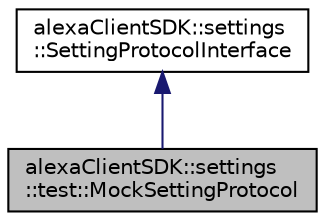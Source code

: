 digraph "alexaClientSDK::settings::test::MockSettingProtocol"
{
  edge [fontname="Helvetica",fontsize="10",labelfontname="Helvetica",labelfontsize="10"];
  node [fontname="Helvetica",fontsize="10",shape=record];
  Node1 [label="alexaClientSDK::settings\l::test::MockSettingProtocol",height=0.2,width=0.4,color="black", fillcolor="grey75", style="filled", fontcolor="black"];
  Node2 -> Node1 [dir="back",color="midnightblue",fontsize="10",style="solid",fontname="Helvetica"];
  Node2 [label="alexaClientSDK::settings\l::SettingProtocolInterface",height=0.2,width=0.4,color="black", fillcolor="white", style="filled",URL="$classalexa_client_s_d_k_1_1settings_1_1_setting_protocol_interface.html"];
}
